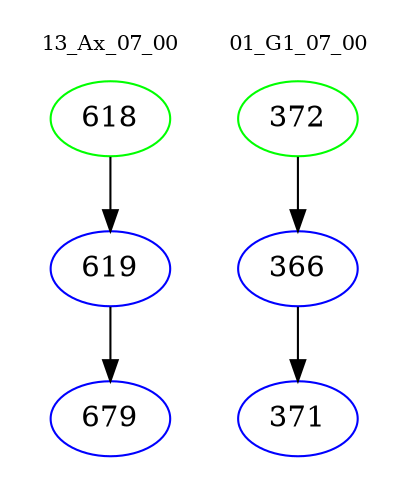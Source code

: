 digraph{
subgraph cluster_0 {
color = white
label = "13_Ax_07_00";
fontsize=10;
T0_618 [label="618", color="green"]
T0_618 -> T0_619 [color="black"]
T0_619 [label="619", color="blue"]
T0_619 -> T0_679 [color="black"]
T0_679 [label="679", color="blue"]
}
subgraph cluster_1 {
color = white
label = "01_G1_07_00";
fontsize=10;
T1_372 [label="372", color="green"]
T1_372 -> T1_366 [color="black"]
T1_366 [label="366", color="blue"]
T1_366 -> T1_371 [color="black"]
T1_371 [label="371", color="blue"]
}
}
